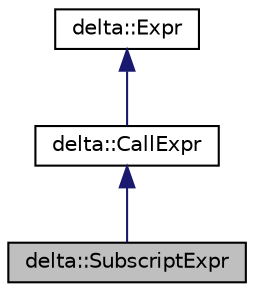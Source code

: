 digraph "delta::SubscriptExpr"
{
  edge [fontname="Helvetica",fontsize="10",labelfontname="Helvetica",labelfontsize="10"];
  node [fontname="Helvetica",fontsize="10",shape=record];
  Node0 [label="delta::SubscriptExpr",height=0.2,width=0.4,color="black", fillcolor="grey75", style="filled", fontcolor="black"];
  Node1 -> Node0 [dir="back",color="midnightblue",fontsize="10",style="solid",fontname="Helvetica"];
  Node1 [label="delta::CallExpr",height=0.2,width=0.4,color="black", fillcolor="white", style="filled",URL="$classdelta_1_1_call_expr.html"];
  Node2 -> Node1 [dir="back",color="midnightblue",fontsize="10",style="solid",fontname="Helvetica"];
  Node2 [label="delta::Expr",height=0.2,width=0.4,color="black", fillcolor="white", style="filled",URL="$classdelta_1_1_expr.html"];
}
